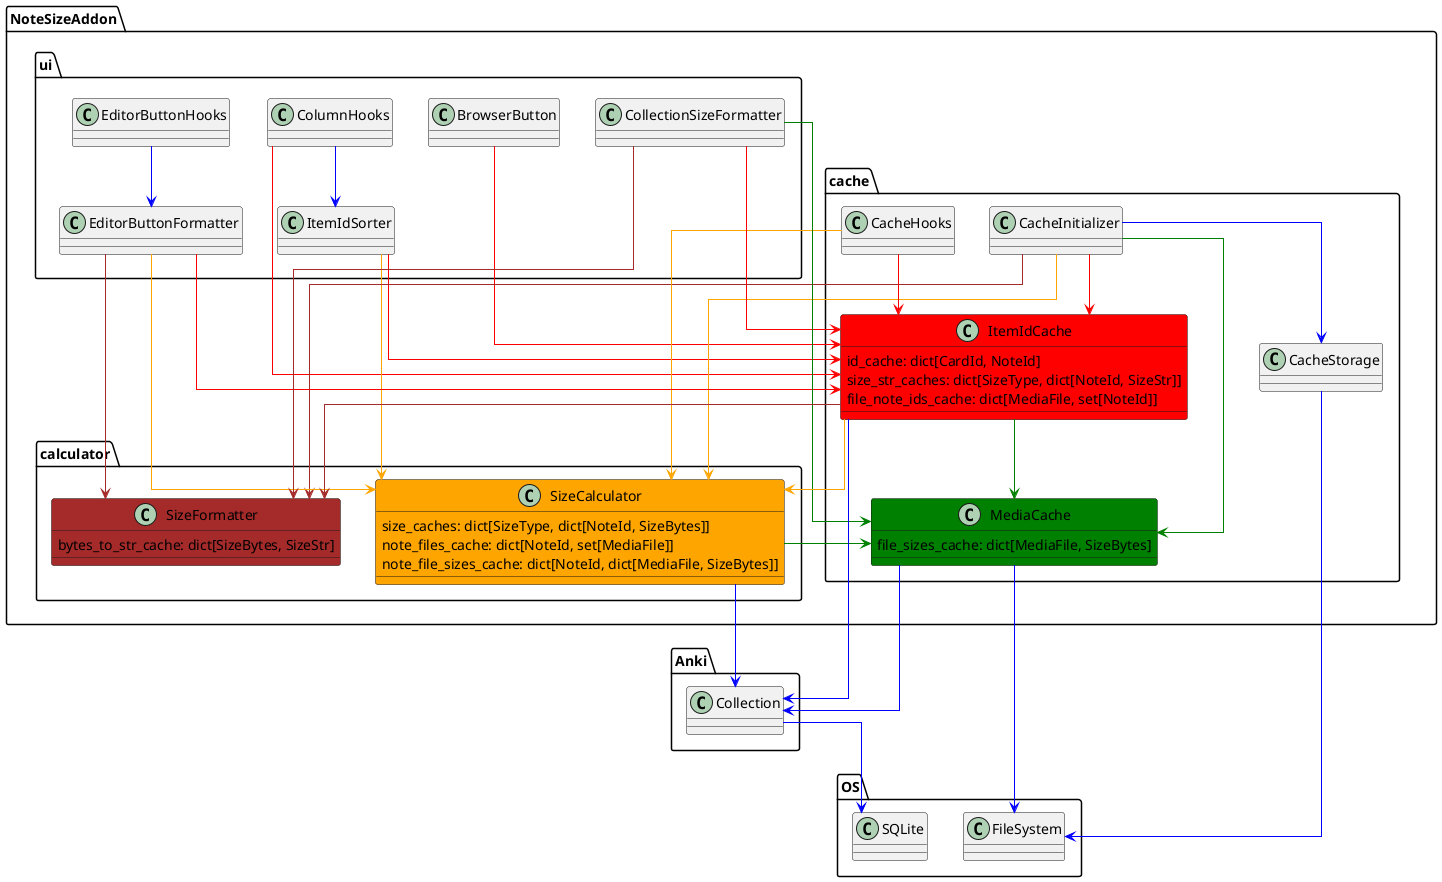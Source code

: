 @startuml
skinparam linetype ortho
skinparam class {
    ArrowColor blue
}
'https://plantuml.com/class-diagram

package OS {
    class SQLite
    class FileSystem
}

package Anki {
    class Collection
}

package NoteSizeAddon {

    package calculator {
        class SizeCalculator #orange {
            size_caches: dict[SizeType, dict[NoteId, SizeBytes]]
            note_files_cache: dict[NoteId, set[MediaFile]]
            note_file_sizes_cache: dict[NoteId, dict[MediaFile, SizeBytes]]
        }
        class SizeFormatter #brown {
            bytes_to_str_cache: dict[SizeBytes, SizeStr]
        }
    }

    package cache {
        class CacheHooks
        class ItemIdCache #red {
            id_cache: dict[CardId, NoteId]
            size_str_caches: dict[SizeType, dict[NoteId, SizeStr]]
            file_note_ids_cache: dict[MediaFile, set[NoteId]]
        }
        class MediaCache #green {
            file_sizes_cache: dict[MediaFile, SizeBytes]
        }
        class CacheInitializer
        class CacheStorage
    }

    package ui {
        together {
                class EditorButtonHooks
            class EditorButtonFormatter
        }
        class BrowserButton
        class CollectionSizeFormatter
        together {
            class ColumnHooks
            class ItemIdSorter
        }
    }
}

BrowserButton --> ItemIdCache #red

EditorButtonHooks --> EditorButtonFormatter

ColumnHooks --> ItemIdCache #red
ColumnHooks --> ItemIdSorter

ItemIdSorter --> ItemIdCache #red
ItemIdSorter --> SizeCalculator #orange

CacheInitializer --> MediaCache #green
CacheInitializer --> ItemIdCache #red
CacheInitializer --> SizeCalculator #orange
CacheInitializer --> SizeFormatter #brown
CacheInitializer --> CacheStorage

CacheHooks --> ItemIdCache #red
CacheHooks --> SizeCalculator #orange

Collection --> SQLite

EditorButtonFormatter --> ItemIdCache #red
EditorButtonFormatter --> SizeCalculator #orange
EditorButtonFormatter --> SizeFormatter #brown

CollectionSizeFormatter --> ItemIdCache #red
CollectionSizeFormatter --> MediaCache #green
CollectionSizeFormatter --> SizeFormatter #brown

SizeCalculator --> Collection
SizeCalculator --> MediaCache #green

CacheStorage --> FileSystem

ItemIdCache --> Collection
ItemIdCache --> SizeCalculator #orange
ItemIdCache --> SizeFormatter #brown
ItemIdCache --> MediaCache #green

MediaCache --> Collection
MediaCache --> FileSystem

@enduml